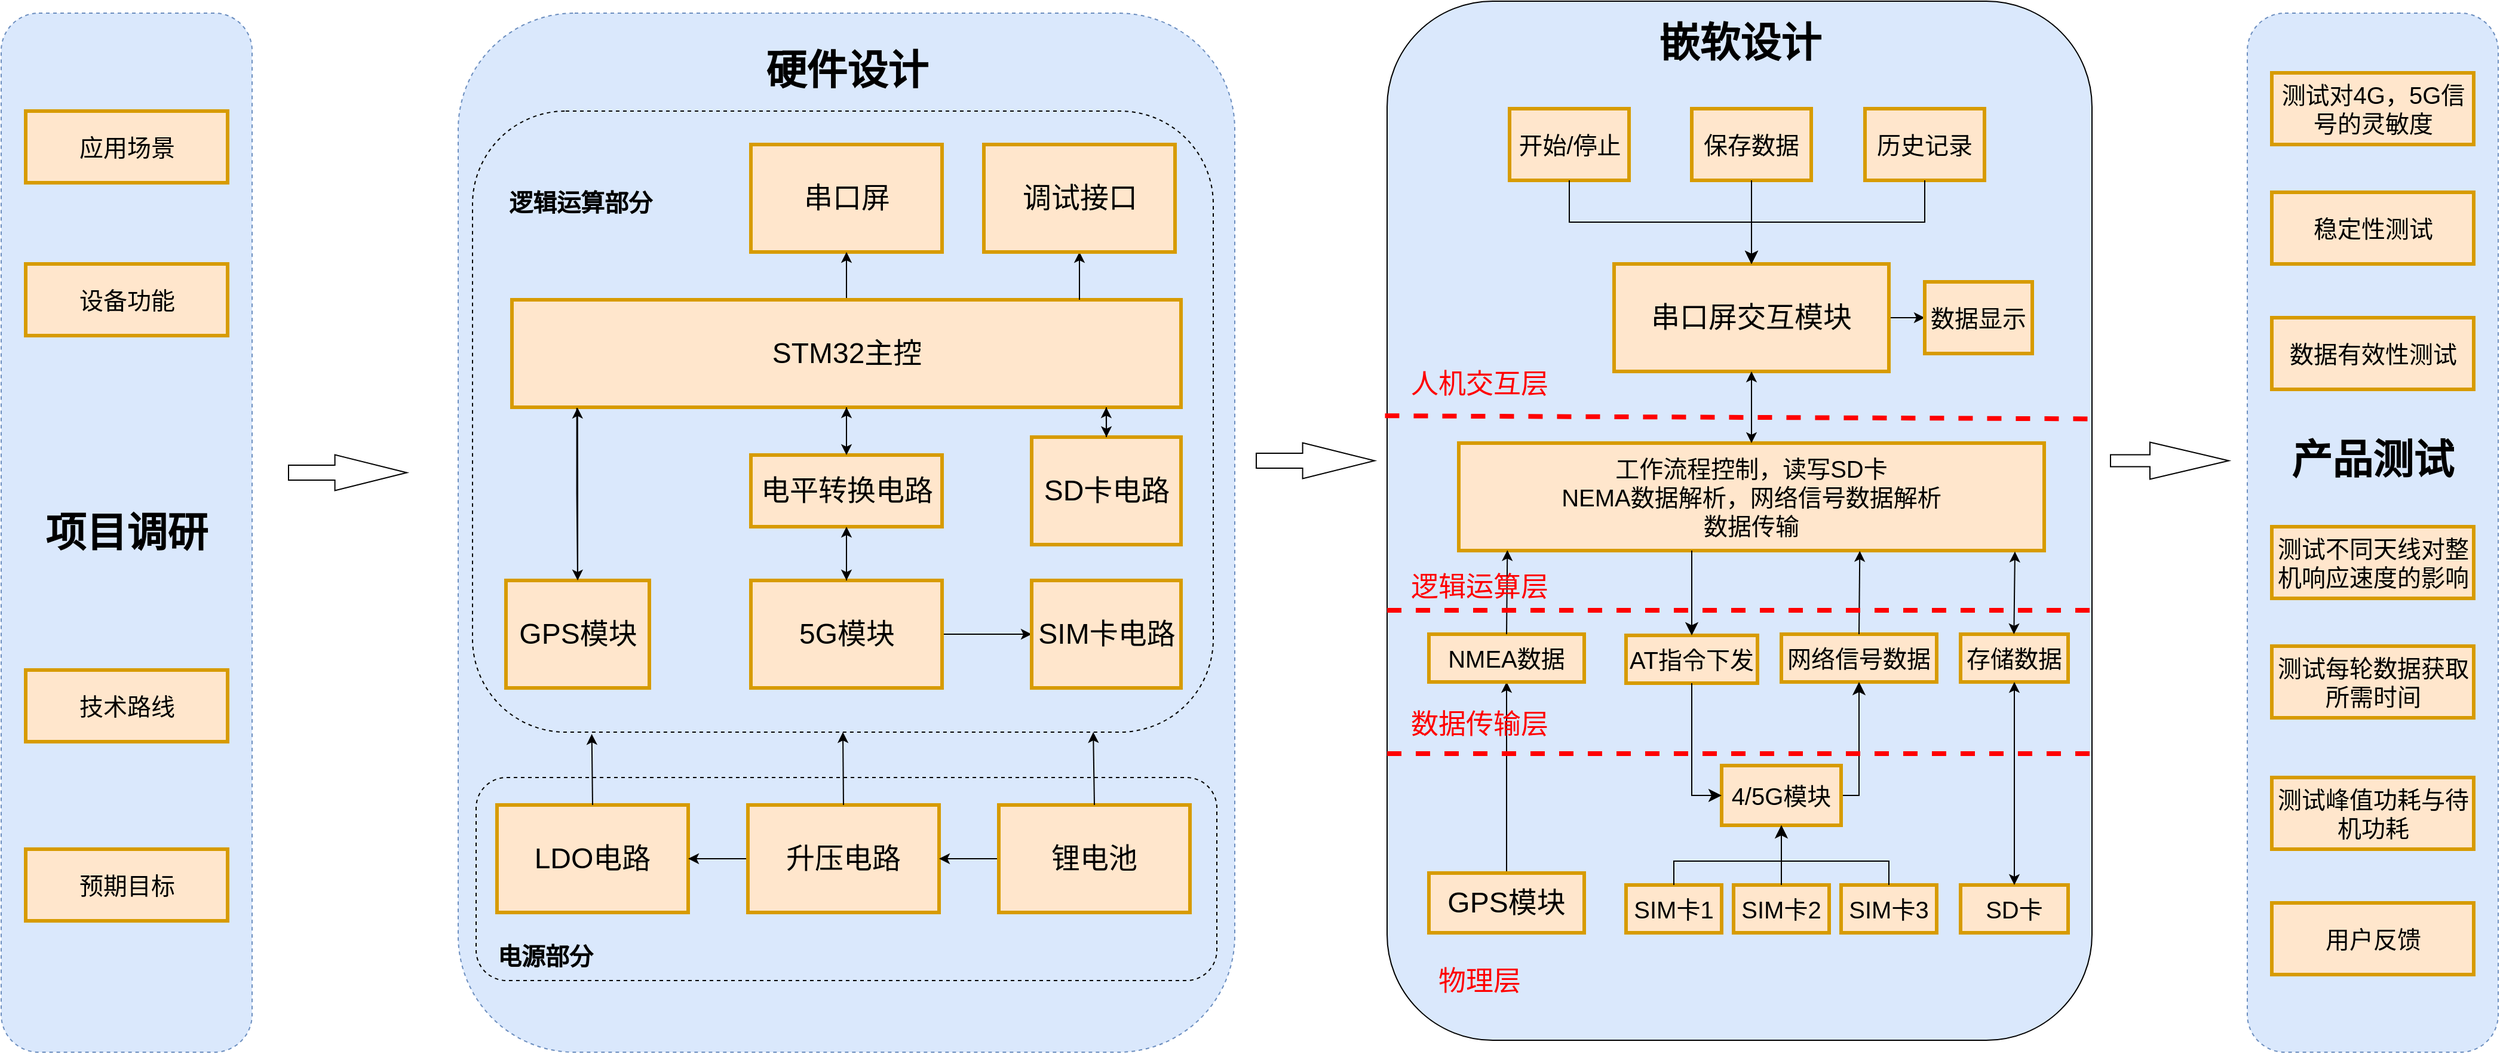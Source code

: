 <mxfile version="26.0.16">
  <diagram name="Page-1" id="vF1e-IQdxl3340B9SgoG">
    <mxGraphModel dx="7165" dy="2853" grid="1" gridSize="10" guides="1" tooltips="1" connect="1" arrows="1" fold="1" page="1" pageScale="1" pageWidth="2000" pageHeight="2000" math="0" shadow="0">
      <root>
        <mxCell id="0" />
        <mxCell id="1" parent="0" />
        <mxCell id="_K_mtuOuOyrIwBD14WvG-58" value="&lt;span style=&quot;font-size: 34px;&quot;&gt;&lt;b&gt;产品测试&lt;/b&gt;&lt;/span&gt;&lt;div&gt;&lt;span style=&quot;font-size: 34px;&quot;&gt;&lt;b&gt;&lt;br&gt;&lt;/b&gt;&lt;/span&gt;&lt;/div&gt;&lt;div&gt;&lt;span style=&quot;font-size: 34px;&quot;&gt;&lt;b&gt;&lt;br&gt;&lt;/b&gt;&lt;/span&gt;&lt;/div&gt;&lt;div&gt;&lt;span style=&quot;font-size: 34px;&quot;&gt;&lt;b&gt;&lt;br&gt;&lt;/b&gt;&lt;/span&gt;&lt;/div&gt;" style="rounded=1;whiteSpace=wrap;html=1;dashed=1;align=center;fillColor=#dae8fc;strokeColor=#6c8ebf;" parent="1" vertex="1">
          <mxGeometry x="1440" y="80" width="210" height="870" as="geometry" />
        </mxCell>
        <mxCell id="_K_mtuOuOyrIwBD14WvG-38" value="" style="rounded=1;whiteSpace=wrap;html=1;align=left;fillColor=#dae8fc;strokeColor=default;perimeterSpacing=0;" parent="1" vertex="1">
          <mxGeometry x="720" y="70" width="590" height="870" as="geometry" />
        </mxCell>
        <mxCell id="_K_mtuOuOyrIwBD14WvG-19" value="&lt;div style=&quot;text-align: center;&quot;&gt;&lt;b style=&quot;background-color: initial; font-size: 34px; vertical-align: super;&quot;&gt;&amp;nbsp; &amp;nbsp; &amp;nbsp; &amp;nbsp; &amp;nbsp; &amp;nbsp; &amp;nbsp; &amp;nbsp; &amp;nbsp; &amp;nbsp; &amp;nbsp; &amp;nbsp; &amp;nbsp; &amp;nbsp;硬件设计&lt;/b&gt;&lt;br&gt;&lt;/div&gt;&lt;div style=&quot;text-align: center;&quot;&gt;&lt;sup style=&quot;&quot;&gt;&lt;font style=&quot;font-size: 34px;&quot;&gt;&lt;b&gt;&lt;br&gt;&lt;/b&gt;&lt;/font&gt;&lt;/sup&gt;&lt;/div&gt;&lt;div style=&quot;text-align: center;&quot;&gt;&lt;sup style=&quot;&quot;&gt;&lt;font style=&quot;font-size: 34px;&quot;&gt;&lt;b&gt;&lt;br&gt;&lt;/b&gt;&lt;/font&gt;&lt;/sup&gt;&lt;/div&gt;&lt;div style=&quot;text-align: center;&quot;&gt;&lt;sup style=&quot;&quot;&gt;&lt;font style=&quot;font-size: 34px;&quot;&gt;&lt;b&gt;&lt;br&gt;&lt;/b&gt;&lt;/font&gt;&lt;/sup&gt;&lt;/div&gt;&lt;div style=&quot;text-align: center;&quot;&gt;&lt;sup style=&quot;&quot;&gt;&lt;font style=&quot;font-size: 34px;&quot;&gt;&lt;b&gt;&lt;br&gt;&lt;/b&gt;&lt;/font&gt;&lt;/sup&gt;&lt;/div&gt;&lt;div style=&quot;text-align: center;&quot;&gt;&lt;sup style=&quot;&quot;&gt;&lt;font style=&quot;font-size: 34px;&quot;&gt;&lt;b&gt;&lt;br&gt;&lt;/b&gt;&lt;/font&gt;&lt;/sup&gt;&lt;/div&gt;&lt;div style=&quot;text-align: center;&quot;&gt;&lt;sup style=&quot;&quot;&gt;&lt;font style=&quot;font-size: 34px;&quot;&gt;&lt;b&gt;&lt;br&gt;&lt;/b&gt;&lt;/font&gt;&lt;/sup&gt;&lt;/div&gt;&lt;div style=&quot;text-align: center;&quot;&gt;&lt;sup style=&quot;&quot;&gt;&lt;font style=&quot;font-size: 34px;&quot;&gt;&lt;b&gt;&lt;br&gt;&lt;/b&gt;&lt;/font&gt;&lt;/sup&gt;&lt;/div&gt;&lt;div style=&quot;text-align: center;&quot;&gt;&lt;sup style=&quot;&quot;&gt;&lt;font style=&quot;font-size: 34px;&quot;&gt;&lt;b&gt;&lt;br&gt;&lt;/b&gt;&lt;/font&gt;&lt;/sup&gt;&lt;/div&gt;&lt;div style=&quot;text-align: center;&quot;&gt;&lt;sup style=&quot;&quot;&gt;&lt;font style=&quot;font-size: 34px;&quot;&gt;&lt;b&gt;&lt;br&gt;&lt;/b&gt;&lt;/font&gt;&lt;/sup&gt;&lt;/div&gt;&lt;div style=&quot;text-align: center;&quot;&gt;&lt;sup style=&quot;&quot;&gt;&lt;font style=&quot;font-size: 34px;&quot;&gt;&lt;b&gt;&lt;br&gt;&lt;/b&gt;&lt;/font&gt;&lt;/sup&gt;&lt;/div&gt;&lt;div style=&quot;text-align: center;&quot;&gt;&lt;sup style=&quot;&quot;&gt;&lt;font style=&quot;font-size: 34px;&quot;&gt;&lt;b&gt;&lt;br&gt;&lt;/b&gt;&lt;/font&gt;&lt;/sup&gt;&lt;/div&gt;&lt;div style=&quot;text-align: center;&quot;&gt;&lt;sup style=&quot;&quot;&gt;&lt;font style=&quot;font-size: 34px;&quot;&gt;&lt;b&gt;&lt;br&gt;&lt;/b&gt;&lt;/font&gt;&lt;/sup&gt;&lt;/div&gt;&lt;div style=&quot;text-align: center;&quot;&gt;&lt;sup style=&quot;&quot;&gt;&lt;font style=&quot;font-size: 34px;&quot;&gt;&lt;b&gt;&lt;br&gt;&lt;/b&gt;&lt;/font&gt;&lt;/sup&gt;&lt;/div&gt;&lt;div style=&quot;text-align: center;&quot;&gt;&lt;sup style=&quot;&quot;&gt;&lt;font style=&quot;font-size: 34px;&quot;&gt;&lt;b&gt;&lt;br&gt;&lt;/b&gt;&lt;/font&gt;&lt;/sup&gt;&lt;/div&gt;&lt;div style=&quot;text-align: center;&quot;&gt;&lt;sup style=&quot;&quot;&gt;&lt;font style=&quot;font-size: 34px;&quot;&gt;&lt;b&gt;&lt;br&gt;&lt;/b&gt;&lt;/font&gt;&lt;/sup&gt;&lt;/div&gt;&lt;div style=&quot;text-align: center;&quot;&gt;&lt;sup style=&quot;&quot;&gt;&lt;font style=&quot;font-size: 34px;&quot;&gt;&lt;b&gt;&lt;br&gt;&lt;/b&gt;&lt;/font&gt;&lt;/sup&gt;&lt;/div&gt;&lt;div style=&quot;text-align: center;&quot;&gt;&lt;sup style=&quot;&quot;&gt;&lt;font style=&quot;font-size: 34px;&quot;&gt;&lt;b&gt;&lt;br&gt;&lt;/b&gt;&lt;/font&gt;&lt;/sup&gt;&lt;/div&gt;&lt;div style=&quot;text-align: center;&quot;&gt;&lt;sup style=&quot;&quot;&gt;&lt;font style=&quot;font-size: 34px;&quot;&gt;&lt;b&gt;&lt;br&gt;&lt;/b&gt;&lt;/font&gt;&lt;/sup&gt;&lt;/div&gt;&lt;div style=&quot;text-align: center;&quot;&gt;&lt;sup style=&quot;&quot;&gt;&lt;font style=&quot;font-size: 34px;&quot;&gt;&lt;b&gt;&lt;br&gt;&lt;/b&gt;&lt;/font&gt;&lt;/sup&gt;&lt;/div&gt;" style="rounded=1;whiteSpace=wrap;html=1;dashed=1;align=left;fillColor=#dae8fc;strokeColor=#6c8ebf;" parent="1" vertex="1">
          <mxGeometry x="-57.5" y="80" width="650" height="870" as="geometry" />
        </mxCell>
        <mxCell id="_K_mtuOuOyrIwBD14WvG-11" value="&lt;font style=&quot;font-size: 24px;&quot;&gt;串口屏&lt;/font&gt;" style="rounded=0;whiteSpace=wrap;html=1;strokeWidth=3;fillColor=#ffe6cc;strokeColor=#d79b00;" parent="1" vertex="1">
          <mxGeometry x="187.5" y="190" width="160" height="90" as="geometry" />
        </mxCell>
        <mxCell id="_K_mtuOuOyrIwBD14WvG-20" style="edgeStyle=orthogonalEdgeStyle;rounded=0;orthogonalLoop=1;jettySize=auto;html=1;exitX=0.5;exitY=0;exitDx=0;exitDy=0;entryX=0.5;entryY=1;entryDx=0;entryDy=0;" parent="1" source="_K_mtuOuOyrIwBD14WvG-13" target="_K_mtuOuOyrIwBD14WvG-11" edge="1">
          <mxGeometry relative="1" as="geometry" />
        </mxCell>
        <mxCell id="_K_mtuOuOyrIwBD14WvG-13" value="&lt;font style=&quot;font-size: 24px;&quot;&gt;STM32主控&lt;/font&gt;" style="rounded=0;whiteSpace=wrap;html=1;strokeWidth=3;fillColor=#ffe6cc;strokeColor=#d79b00;" parent="1" vertex="1">
          <mxGeometry x="-12.5" y="320" width="560" height="90" as="geometry" />
        </mxCell>
        <mxCell id="_K_mtuOuOyrIwBD14WvG-14" value="&lt;font style=&quot;font-size: 24px;&quot;&gt;LDO电路&lt;/font&gt;" style="rounded=0;whiteSpace=wrap;html=1;strokeWidth=3;fillColor=#ffe6cc;strokeColor=#d79b00;" parent="1" vertex="1">
          <mxGeometry x="-25" y="743" width="160" height="90" as="geometry" />
        </mxCell>
        <mxCell id="xidCNIfHgxsF85yEqV1Z-19" value="" style="edgeStyle=orthogonalEdgeStyle;rounded=0;orthogonalLoop=1;jettySize=auto;html=1;" parent="1" source="_K_mtuOuOyrIwBD14WvG-15" target="xidCNIfHgxsF85yEqV1Z-18" edge="1">
          <mxGeometry relative="1" as="geometry" />
        </mxCell>
        <mxCell id="xidCNIfHgxsF85yEqV1Z-29" value="" style="edgeStyle=orthogonalEdgeStyle;rounded=0;orthogonalLoop=1;jettySize=auto;html=1;" parent="1" source="_K_mtuOuOyrIwBD14WvG-15" target="_K_mtuOuOyrIwBD14WvG-13" edge="1">
          <mxGeometry relative="1" as="geometry" />
        </mxCell>
        <mxCell id="_K_mtuOuOyrIwBD14WvG-15" value="&lt;font style=&quot;font-size: 24px;&quot;&gt;电平转换电路&lt;/font&gt;" style="rounded=0;whiteSpace=wrap;html=1;strokeWidth=3;fillColor=#ffe6cc;strokeColor=#d79b00;" parent="1" vertex="1">
          <mxGeometry x="187.5" y="450" width="160" height="60" as="geometry" />
        </mxCell>
        <mxCell id="xidCNIfHgxsF85yEqV1Z-27" value="" style="edgeStyle=orthogonalEdgeStyle;rounded=0;orthogonalLoop=1;jettySize=auto;html=1;entryX=0.098;entryY=1.004;entryDx=0;entryDy=0;entryPerimeter=0;" parent="1" source="_K_mtuOuOyrIwBD14WvG-16" target="_K_mtuOuOyrIwBD14WvG-13" edge="1">
          <mxGeometry relative="1" as="geometry">
            <mxPoint x="42.5" y="500" as="targetPoint" />
          </mxGeometry>
        </mxCell>
        <mxCell id="_K_mtuOuOyrIwBD14WvG-16" value="&lt;font style=&quot;font-size: 24px;&quot;&gt;GPS模块&lt;/font&gt;" style="rounded=0;whiteSpace=wrap;html=1;strokeWidth=3;fillColor=#ffe6cc;strokeColor=#d79b00;" parent="1" vertex="1">
          <mxGeometry x="-17.5" y="555" width="120" height="90" as="geometry" />
        </mxCell>
        <mxCell id="kIPOF7yBYx_aCScnVeWq-38" value="" style="edgeStyle=orthogonalEdgeStyle;rounded=0;orthogonalLoop=1;jettySize=auto;html=1;" parent="1" source="_K_mtuOuOyrIwBD14WvG-29" target="kIPOF7yBYx_aCScnVeWq-37" edge="1">
          <mxGeometry relative="1" as="geometry" />
        </mxCell>
        <mxCell id="_K_mtuOuOyrIwBD14WvG-29" value="&lt;font style=&quot;font-size: 24px;&quot;&gt;串口屏交互模块&lt;/font&gt;" style="rounded=0;whiteSpace=wrap;html=1;strokeWidth=3;fillColor=#ffe6cc;strokeColor=#d79b00;" parent="1" vertex="1">
          <mxGeometry x="910" y="290" width="230" height="90" as="geometry" />
        </mxCell>
        <mxCell id="_K_mtuOuOyrIwBD14WvG-30" value="&lt;font style=&quot;font-size: 20px;&quot;&gt;AT指令下发&lt;/font&gt;" style="rounded=0;whiteSpace=wrap;html=1;strokeWidth=3;fillColor=#ffe6cc;strokeColor=#d79b00;" parent="1" vertex="1">
          <mxGeometry x="920" y="601" width="110" height="40" as="geometry" />
        </mxCell>
        <mxCell id="_K_mtuOuOyrIwBD14WvG-31" value="&lt;font style=&quot;font-size: 20px;&quot;&gt;工作流程控制，读写SD卡&lt;/font&gt;&lt;div&gt;&lt;span style=&quot;font-size: 20px;&quot;&gt;NEMA数据解析，&lt;/span&gt;&lt;span style=&quot;font-size: 20px; background-color: initial;&quot;&gt;网络信号数据解析&lt;/span&gt;&lt;/div&gt;&lt;div&gt;&lt;span style=&quot;font-size: 20px; background-color: initial;&quot;&gt;数据传输&lt;/span&gt;&lt;/div&gt;" style="rounded=0;whiteSpace=wrap;html=1;strokeWidth=3;fillColor=#ffe6cc;strokeColor=#d79b00;" parent="1" vertex="1">
          <mxGeometry x="780" y="440" width="490" height="90" as="geometry" />
        </mxCell>
        <mxCell id="kIPOF7yBYx_aCScnVeWq-24" value="" style="edgeStyle=orthogonalEdgeStyle;rounded=0;orthogonalLoop=1;jettySize=auto;html=1;" parent="1" source="_K_mtuOuOyrIwBD14WvG-32" target="kIPOF7yBYx_aCScnVeWq-21" edge="1">
          <mxGeometry relative="1" as="geometry" />
        </mxCell>
        <mxCell id="_K_mtuOuOyrIwBD14WvG-32" value="&lt;font style=&quot;font-size: 24px;&quot;&gt;GPS模块&lt;/font&gt;" style="rounded=0;whiteSpace=wrap;html=1;strokeWidth=3;fillColor=#ffe6cc;strokeColor=#d79b00;" parent="1" vertex="1">
          <mxGeometry x="755" y="800" width="130" height="50" as="geometry" />
        </mxCell>
        <mxCell id="_K_mtuOuOyrIwBD14WvG-52" value="" style="shape=flexArrow;endArrow=classic;html=1;rounded=0;width=12.4;endSize=19.732;endWidth=16.471;" parent="1" edge="1">
          <mxGeometry width="50" height="50" relative="1" as="geometry">
            <mxPoint x="610" y="454.76" as="sourcePoint" />
            <mxPoint x="710" y="454.76" as="targetPoint" />
          </mxGeometry>
        </mxCell>
        <mxCell id="_K_mtuOuOyrIwBD14WvG-54" value="&lt;font style=&quot;font-size: 20px;&quot;&gt;测试对4G，5G信号的灵敏度&lt;/font&gt;" style="rounded=0;whiteSpace=wrap;html=1;strokeWidth=3;fillColor=#ffe6cc;strokeColor=#d79b00;" parent="1" vertex="1">
          <mxGeometry x="1460.5" y="130" width="169" height="60" as="geometry" />
        </mxCell>
        <mxCell id="_K_mtuOuOyrIwBD14WvG-55" value="&lt;font style=&quot;font-size: 20px;&quot;&gt;稳定性测试&lt;/font&gt;" style="rounded=0;whiteSpace=wrap;html=1;strokeWidth=3;fillColor=#ffe6cc;strokeColor=#d79b00;" parent="1" vertex="1">
          <mxGeometry x="1460.5" y="230" width="169" height="60" as="geometry" />
        </mxCell>
        <mxCell id="_K_mtuOuOyrIwBD14WvG-56" value="&lt;font style=&quot;font-size: 20px;&quot;&gt;测试每轮数据获取所需时间&lt;/font&gt;" style="rounded=0;whiteSpace=wrap;html=1;strokeWidth=3;fillColor=#ffe6cc;strokeColor=#d79b00;" parent="1" vertex="1">
          <mxGeometry x="1460.5" y="610" width="169" height="60" as="geometry" />
        </mxCell>
        <mxCell id="_K_mtuOuOyrIwBD14WvG-57" value="&lt;font style=&quot;font-size: 20px;&quot;&gt;测试峰值功耗与待机功耗&lt;/font&gt;" style="rounded=0;whiteSpace=wrap;html=1;strokeWidth=3;fillColor=#ffe6cc;strokeColor=#d79b00;" parent="1" vertex="1">
          <mxGeometry x="1460.5" y="720" width="169" height="60" as="geometry" />
        </mxCell>
        <mxCell id="_K_mtuOuOyrIwBD14WvG-59" value="" style="shape=flexArrow;endArrow=classic;html=1;rounded=0;width=10;endSize=21.67;" parent="1" edge="1">
          <mxGeometry width="50" height="50" relative="1" as="geometry">
            <mxPoint x="1325" y="454.71" as="sourcePoint" />
            <mxPoint x="1425" y="454.71" as="targetPoint" />
          </mxGeometry>
        </mxCell>
        <mxCell id="kIPOF7yBYx_aCScnVeWq-6" value="&lt;font style=&quot;font-size: 20px;&quot;&gt;SIM卡1&lt;/font&gt;" style="rounded=0;whiteSpace=wrap;html=1;strokeWidth=3;fillColor=#ffe6cc;strokeColor=#d79b00;" parent="1" vertex="1">
          <mxGeometry x="920" y="810" width="80" height="40" as="geometry" />
        </mxCell>
        <mxCell id="kIPOF7yBYx_aCScnVeWq-9" value="&lt;font style=&quot;font-size: 20px;&quot;&gt;SIM卡2&lt;/font&gt;" style="rounded=0;whiteSpace=wrap;html=1;strokeWidth=3;fillColor=#ffe6cc;strokeColor=#d79b00;" parent="1" vertex="1">
          <mxGeometry x="1010" y="810" width="80" height="40" as="geometry" />
        </mxCell>
        <mxCell id="kIPOF7yBYx_aCScnVeWq-10" value="&lt;font style=&quot;font-size: 20px;&quot;&gt;SIM卡3&lt;/font&gt;" style="rounded=0;whiteSpace=wrap;html=1;strokeWidth=3;fillColor=#ffe6cc;strokeColor=#d79b00;" parent="1" vertex="1">
          <mxGeometry x="1100" y="810" width="80" height="40" as="geometry" />
        </mxCell>
        <mxCell id="kIPOF7yBYx_aCScnVeWq-13" value="" style="edgeStyle=elbowEdgeStyle;elbow=vertical;endArrow=classic;html=1;curved=0;rounded=0;endSize=8;startSize=8;exitX=0.5;exitY=0;exitDx=0;exitDy=0;entryX=0.5;entryY=1;entryDx=0;entryDy=0;" parent="1" source="kIPOF7yBYx_aCScnVeWq-10" edge="1">
          <mxGeometry width="50" height="50" relative="1" as="geometry">
            <mxPoint x="1140" y="785" as="sourcePoint" />
            <mxPoint x="1050" y="715" as="targetPoint" />
            <Array as="points">
              <mxPoint x="1100" y="790" />
              <mxPoint x="1070" y="765" />
              <mxPoint x="1090" y="775" />
              <mxPoint x="1100" y="805" />
            </Array>
          </mxGeometry>
        </mxCell>
        <mxCell id="kIPOF7yBYx_aCScnVeWq-17" value="&lt;span style=&quot;font-size: 20px;&quot;&gt;网络信号数据&lt;/span&gt;" style="rounded=0;whiteSpace=wrap;html=1;strokeWidth=3;fillColor=#ffe6cc;strokeColor=#d79b00;" parent="1" vertex="1">
          <mxGeometry x="1050" y="600" width="130" height="40" as="geometry" />
        </mxCell>
        <mxCell id="kIPOF7yBYx_aCScnVeWq-18" value="" style="edgeStyle=segmentEdgeStyle;endArrow=classic;html=1;curved=0;rounded=0;endSize=8;startSize=8;entryX=0.5;entryY=1;entryDx=0;entryDy=0;exitX=1;exitY=0.5;exitDx=0;exitDy=0;" parent="1" source="_K_mtuOuOyrIwBD14WvG-27" target="kIPOF7yBYx_aCScnVeWq-17" edge="1">
          <mxGeometry width="50" height="50" relative="1" as="geometry">
            <mxPoint x="1030" y="670" as="sourcePoint" />
            <mxPoint x="1080" y="620" as="targetPoint" />
          </mxGeometry>
        </mxCell>
        <mxCell id="kIPOF7yBYx_aCScnVeWq-19" value="" style="edgeStyle=segmentEdgeStyle;endArrow=classic;html=1;curved=0;rounded=0;endSize=8;startSize=8;" parent="1" target="_K_mtuOuOyrIwBD14WvG-30" edge="1">
          <mxGeometry width="50" height="50" relative="1" as="geometry">
            <mxPoint x="975" y="530" as="sourcePoint" />
            <mxPoint x="1120" y="540" as="targetPoint" />
          </mxGeometry>
        </mxCell>
        <mxCell id="kIPOF7yBYx_aCScnVeWq-21" value="&lt;span style=&quot;font-size: 20px;&quot;&gt;NMEA数据&lt;/span&gt;" style="rounded=0;whiteSpace=wrap;html=1;strokeWidth=3;fillColor=#ffe6cc;strokeColor=#d79b00;glass=0;" parent="1" vertex="1">
          <mxGeometry x="755" y="600" width="130" height="40" as="geometry" />
        </mxCell>
        <mxCell id="kIPOF7yBYx_aCScnVeWq-27" value="&lt;font style=&quot;font-size: 34px;&quot;&gt;&lt;b&gt;嵌软设计&lt;/b&gt;&lt;/font&gt;" style="text;html=1;align=center;verticalAlign=middle;whiteSpace=wrap;rounded=0;" parent="1" vertex="1">
          <mxGeometry x="922.5" y="90" width="185" height="30" as="geometry" />
        </mxCell>
        <mxCell id="kIPOF7yBYx_aCScnVeWq-29" value="" style="endArrow=classic;startArrow=classic;html=1;rounded=0;exitX=0.5;exitY=0;exitDx=0;exitDy=0;entryX=0.5;entryY=1;entryDx=0;entryDy=0;" parent="1" source="_K_mtuOuOyrIwBD14WvG-31" target="_K_mtuOuOyrIwBD14WvG-29" edge="1">
          <mxGeometry width="50" height="50" relative="1" as="geometry">
            <mxPoint x="810" y="420" as="sourcePoint" />
            <mxPoint x="860" y="370" as="targetPoint" />
          </mxGeometry>
        </mxCell>
        <mxCell id="kIPOF7yBYx_aCScnVeWq-30" value="&lt;font style=&quot;font-size: 20px;&quot;&gt;开始/停止&lt;/font&gt;" style="rounded=0;whiteSpace=wrap;html=1;strokeWidth=3;fillColor=#ffe6cc;strokeColor=#d79b00;" parent="1" vertex="1">
          <mxGeometry x="822.5" y="160" width="100" height="60" as="geometry" />
        </mxCell>
        <mxCell id="kIPOF7yBYx_aCScnVeWq-31" value="&lt;font style=&quot;font-size: 20px;&quot;&gt;保存数据&lt;/font&gt;" style="rounded=0;whiteSpace=wrap;html=1;strokeWidth=3;fillColor=#ffe6cc;strokeColor=#d79b00;" parent="1" vertex="1">
          <mxGeometry x="975" y="160" width="100" height="60" as="geometry" />
        </mxCell>
        <mxCell id="kIPOF7yBYx_aCScnVeWq-32" value="&lt;font style=&quot;font-size: 20px;&quot;&gt;历史记录&lt;/font&gt;" style="rounded=0;whiteSpace=wrap;html=1;strokeWidth=3;fillColor=#ffe6cc;strokeColor=#d79b00;" parent="1" vertex="1">
          <mxGeometry x="1120" y="160" width="100" height="60" as="geometry" />
        </mxCell>
        <mxCell id="kIPOF7yBYx_aCScnVeWq-33" value="" style="edgeStyle=elbowEdgeStyle;elbow=vertical;endArrow=classic;html=1;curved=0;rounded=0;endSize=8;startSize=8;exitX=0.5;exitY=1;exitDx=0;exitDy=0;entryX=0.5;entryY=0;entryDx=0;entryDy=0;" parent="1" source="kIPOF7yBYx_aCScnVeWq-30" target="_K_mtuOuOyrIwBD14WvG-29" edge="1">
          <mxGeometry width="50" height="50" relative="1" as="geometry">
            <mxPoint x="830" y="360" as="sourcePoint" />
            <mxPoint x="880" y="310" as="targetPoint" />
          </mxGeometry>
        </mxCell>
        <mxCell id="kIPOF7yBYx_aCScnVeWq-35" value="" style="edgeStyle=elbowEdgeStyle;elbow=vertical;endArrow=classic;html=1;curved=0;rounded=0;endSize=8;startSize=8;entryX=0.5;entryY=0;entryDx=0;entryDy=0;exitX=0.5;exitY=1;exitDx=0;exitDy=0;" parent="1" source="kIPOF7yBYx_aCScnVeWq-32" target="_K_mtuOuOyrIwBD14WvG-29" edge="1">
          <mxGeometry width="50" height="50" relative="1" as="geometry">
            <mxPoint x="1000" y="270" as="sourcePoint" />
            <mxPoint x="1050" y="220" as="targetPoint" />
          </mxGeometry>
        </mxCell>
        <mxCell id="kIPOF7yBYx_aCScnVeWq-36" value="" style="endArrow=classic;html=1;rounded=0;entryX=0.5;entryY=0;entryDx=0;entryDy=0;exitX=0.5;exitY=1;exitDx=0;exitDy=0;" parent="1" source="kIPOF7yBYx_aCScnVeWq-31" target="_K_mtuOuOyrIwBD14WvG-29" edge="1">
          <mxGeometry width="50" height="50" relative="1" as="geometry">
            <mxPoint x="950" y="320" as="sourcePoint" />
            <mxPoint x="1000" y="270" as="targetPoint" />
          </mxGeometry>
        </mxCell>
        <mxCell id="kIPOF7yBYx_aCScnVeWq-37" value="&lt;font size=&quot;1&quot;&gt;&lt;span style=&quot;font-size: 20px;&quot;&gt;数据显示&lt;/span&gt;&lt;/font&gt;" style="whiteSpace=wrap;html=1;fillColor=#ffe6cc;strokeColor=#d79b00;rounded=0;strokeWidth=3;" parent="1" vertex="1">
          <mxGeometry x="1170" y="305" width="90" height="60" as="geometry" />
        </mxCell>
        <mxCell id="kIPOF7yBYx_aCScnVeWq-39" value="&lt;font style=&quot;font-size: 20px;&quot;&gt;数据有效性测试&lt;/font&gt;" style="rounded=0;whiteSpace=wrap;html=1;strokeWidth=3;fillColor=#ffe6cc;strokeColor=#d79b00;" parent="1" vertex="1">
          <mxGeometry x="1460.5" y="335" width="169" height="60" as="geometry" />
        </mxCell>
        <mxCell id="kIPOF7yBYx_aCScnVeWq-40" value="&lt;font style=&quot;font-size: 20px;&quot;&gt;用户反馈&lt;/font&gt;" style="rounded=0;whiteSpace=wrap;html=1;strokeWidth=3;fillColor=#ffe6cc;strokeColor=#d79b00;" parent="1" vertex="1">
          <mxGeometry x="1460.5" y="825" width="169" height="60" as="geometry" />
        </mxCell>
        <mxCell id="xidCNIfHgxsF85yEqV1Z-7" value="" style="edgeStyle=orthogonalEdgeStyle;rounded=0;orthogonalLoop=1;jettySize=auto;html=1;" parent="1" source="xidCNIfHgxsF85yEqV1Z-3" target="_K_mtuOuOyrIwBD14WvG-14" edge="1">
          <mxGeometry relative="1" as="geometry" />
        </mxCell>
        <mxCell id="xidCNIfHgxsF85yEqV1Z-3" value="&lt;span style=&quot;font-size: 24px;&quot;&gt;升压电路&lt;/span&gt;" style="rounded=0;whiteSpace=wrap;html=1;strokeWidth=3;fillColor=#ffe6cc;strokeColor=#d79b00;" parent="1" vertex="1">
          <mxGeometry x="185" y="743" width="160" height="90" as="geometry" />
        </mxCell>
        <mxCell id="xidCNIfHgxsF85yEqV1Z-6" value="" style="edgeStyle=orthogonalEdgeStyle;rounded=0;orthogonalLoop=1;jettySize=auto;html=1;" parent="1" source="xidCNIfHgxsF85yEqV1Z-4" target="xidCNIfHgxsF85yEqV1Z-3" edge="1">
          <mxGeometry relative="1" as="geometry" />
        </mxCell>
        <mxCell id="xidCNIfHgxsF85yEqV1Z-4" value="&lt;font style=&quot;font-size: 24px;&quot;&gt;锂电池&lt;/font&gt;" style="rounded=0;whiteSpace=wrap;html=1;strokeWidth=3;fillColor=#ffe6cc;strokeColor=#d79b00;" parent="1" vertex="1">
          <mxGeometry x="395" y="743" width="160" height="90" as="geometry" />
        </mxCell>
        <mxCell id="xidCNIfHgxsF85yEqV1Z-8" value="&lt;div&gt;&lt;b&gt;&lt;font style=&quot;font-size: 18px;&quot;&gt;&lt;br&gt;&lt;/font&gt;&lt;/b&gt;&lt;/div&gt;&lt;b&gt;&lt;font style=&quot;&quot;&gt;&lt;div style=&quot;font-size: 18px;&quot;&gt;&lt;b&gt;&lt;font style=&quot;font-size: 18px;&quot;&gt;&lt;br&gt;&lt;/font&gt;&lt;/b&gt;&lt;/div&gt;&lt;div style=&quot;font-size: 18px;&quot;&gt;&lt;b&gt;&lt;font style=&quot;font-size: 18px;&quot;&gt;&lt;br&gt;&lt;/font&gt;&lt;/b&gt;&lt;/div&gt;&lt;div style=&quot;font-size: 18px;&quot;&gt;&lt;b&gt;&lt;font style=&quot;font-size: 18px;&quot;&gt;&lt;br&gt;&lt;/font&gt;&lt;/b&gt;&lt;/div&gt;&lt;div style=&quot;font-size: 18px;&quot;&gt;&lt;b&gt;&lt;font style=&quot;font-size: 18px;&quot;&gt;&lt;br&gt;&lt;/font&gt;&lt;/b&gt;&lt;/div&gt;&lt;div style=&quot;font-size: 18px;&quot;&gt;&lt;b&gt;&lt;font style=&quot;font-size: 18px;&quot;&gt;&lt;br&gt;&lt;/font&gt;&lt;/b&gt;&lt;/div&gt;&lt;font style=&quot;font-size: 20px;&quot;&gt;电源部分&lt;/font&gt;&lt;/font&gt;&lt;font style=&quot;font-size: 18px;&quot;&gt;&amp;nbsp; &amp;nbsp; &amp;nbsp; &amp;nbsp; &amp;nbsp; &amp;nbsp; &amp;nbsp; &amp;nbsp; &amp;nbsp; &amp;nbsp; &amp;nbsp; &amp;nbsp; &amp;nbsp; &amp;nbsp; &amp;nbsp; &amp;nbsp; &amp;nbsp; &amp;nbsp; &amp;nbsp; &amp;nbsp; &amp;nbsp; &amp;nbsp; &amp;nbsp; &amp;nbsp; &amp;nbsp; &amp;nbsp; &amp;nbsp; &amp;nbsp; &amp;nbsp; &amp;nbsp; &amp;nbsp; &amp;nbsp; &amp;nbsp; &amp;nbsp; &amp;nbsp; &amp;nbsp; &amp;nbsp; &amp;nbsp; &amp;nbsp; &amp;nbsp; &amp;nbsp; &amp;nbsp; &amp;nbsp; &amp;nbsp; &amp;nbsp; &amp;nbsp; &amp;nbsp; &amp;nbsp; &amp;nbsp; &amp;nbsp; &amp;nbsp;&lt;/font&gt;&lt;/b&gt;" style="rounded=1;whiteSpace=wrap;html=1;fillColor=none;dashed=1;" parent="1" vertex="1">
          <mxGeometry x="-42.5" y="720" width="620" height="170" as="geometry" />
        </mxCell>
        <mxCell id="xidCNIfHgxsF85yEqV1Z-23" value="" style="edgeStyle=orthogonalEdgeStyle;rounded=0;orthogonalLoop=1;jettySize=auto;html=1;" parent="1" source="xidCNIfHgxsF85yEqV1Z-18" target="xidCNIfHgxsF85yEqV1Z-22" edge="1">
          <mxGeometry relative="1" as="geometry" />
        </mxCell>
        <mxCell id="xidCNIfHgxsF85yEqV1Z-18" value="&lt;font style=&quot;font-size: 24px;&quot;&gt;5G模块&lt;/font&gt;" style="rounded=0;whiteSpace=wrap;html=1;strokeWidth=3;fillColor=#ffe6cc;strokeColor=#d79b00;" parent="1" vertex="1">
          <mxGeometry x="187.5" y="555" width="160" height="90" as="geometry" />
        </mxCell>
        <mxCell id="xidCNIfHgxsF85yEqV1Z-20" value="" style="edgeStyle=orthogonalEdgeStyle;rounded=0;orthogonalLoop=1;jettySize=auto;html=1;exitX=0.5;exitY=0;exitDx=0;exitDy=0;entryX=0.5;entryY=1;entryDx=0;entryDy=0;" parent="1" source="xidCNIfHgxsF85yEqV1Z-18" target="_K_mtuOuOyrIwBD14WvG-15" edge="1">
          <mxGeometry relative="1" as="geometry">
            <mxPoint x="317.5" y="550" as="sourcePoint" />
            <mxPoint x="317.5" y="580" as="targetPoint" />
          </mxGeometry>
        </mxCell>
        <mxCell id="xidCNIfHgxsF85yEqV1Z-22" value="&lt;font style=&quot;font-size: 24px;&quot;&gt;SIM卡电路&lt;/font&gt;" style="rounded=0;whiteSpace=wrap;html=1;strokeWidth=3;fillColor=#ffe6cc;strokeColor=#d79b00;" parent="1" vertex="1">
          <mxGeometry x="422.5" y="555" width="125" height="90" as="geometry" />
        </mxCell>
        <mxCell id="xidCNIfHgxsF85yEqV1Z-28" value="" style="edgeStyle=orthogonalEdgeStyle;rounded=0;orthogonalLoop=1;jettySize=auto;html=1;entryX=0.5;entryY=0;entryDx=0;entryDy=0;exitX=0.097;exitY=1.007;exitDx=0;exitDy=0;exitPerimeter=0;" parent="1" source="_K_mtuOuOyrIwBD14WvG-13" target="_K_mtuOuOyrIwBD14WvG-16" edge="1">
          <mxGeometry relative="1" as="geometry">
            <mxPoint x="52.5" y="565" as="sourcePoint" />
            <mxPoint x="52.5" y="420" as="targetPoint" />
          </mxGeometry>
        </mxCell>
        <mxCell id="xidCNIfHgxsF85yEqV1Z-30" value="" style="edgeStyle=orthogonalEdgeStyle;rounded=0;orthogonalLoop=1;jettySize=auto;html=1;entryX=0.5;entryY=0;entryDx=0;entryDy=0;exitX=0.5;exitY=1;exitDx=0;exitDy=0;" parent="1" source="_K_mtuOuOyrIwBD14WvG-13" target="_K_mtuOuOyrIwBD14WvG-15" edge="1">
          <mxGeometry relative="1" as="geometry">
            <mxPoint x="277.5" y="475" as="sourcePoint" />
            <mxPoint x="277.5" y="420" as="targetPoint" />
          </mxGeometry>
        </mxCell>
        <mxCell id="xidCNIfHgxsF85yEqV1Z-32" value="" style="edgeStyle=orthogonalEdgeStyle;rounded=0;orthogonalLoop=1;jettySize=auto;html=1;entryX=0.5;entryY=1;entryDx=0;entryDy=0;" parent="1" target="xidCNIfHgxsF85yEqV1Z-31" edge="1">
          <mxGeometry relative="1" as="geometry">
            <mxPoint x="462.5" y="320" as="sourcePoint" />
            <Array as="points">
              <mxPoint x="462.5" y="310" />
              <mxPoint x="462.5" y="310" />
            </Array>
          </mxGeometry>
        </mxCell>
        <mxCell id="xidCNIfHgxsF85yEqV1Z-31" value="&lt;font style=&quot;font-size: 24px;&quot;&gt;调试接口&lt;/font&gt;" style="rounded=0;whiteSpace=wrap;html=1;strokeWidth=3;fillColor=#ffe6cc;strokeColor=#d79b00;" parent="1" vertex="1">
          <mxGeometry x="382.5" y="190" width="160" height="90" as="geometry" />
        </mxCell>
        <mxCell id="xidCNIfHgxsF85yEqV1Z-36" value="&lt;div&gt;&lt;b style=&quot;background-color: initial;&quot;&gt;&lt;font style=&quot;font-size: 18px;&quot;&gt;&amp;nbsp; &amp;nbsp; &amp;nbsp;&lt;/font&gt;&lt;font style=&quot;font-size: 20px;&quot;&gt;逻辑运算部分&lt;/font&gt;&lt;font style=&quot;font-size: 18px;&quot;&gt;&amp;nbsp; &amp;nbsp; &amp;nbsp; &amp;nbsp; &amp;nbsp; &amp;nbsp; &amp;nbsp; &amp;nbsp; &amp;nbsp; &amp;nbsp; &amp;nbsp; &amp;nbsp; &amp;nbsp; &amp;nbsp; &amp;nbsp; &amp;nbsp; &amp;nbsp; &amp;nbsp; &amp;nbsp; &amp;nbsp; &amp;nbsp; &amp;nbsp; &amp;nbsp; &amp;nbsp; &amp;nbsp; &amp;nbsp; &amp;nbsp; &amp;nbsp; &amp;nbsp; &amp;nbsp; &amp;nbsp; &amp;nbsp; &amp;nbsp; &amp;nbsp; &amp;nbsp; &amp;nbsp; &amp;nbsp; &amp;nbsp; &amp;nbsp; &amp;nbsp; &amp;nbsp; &amp;nbsp; &amp;nbsp; &amp;nbsp; &amp;nbsp; &amp;nbsp; &amp;nbsp; &amp;nbsp; &amp;nbsp; &amp;nbsp; &amp;nbsp;&lt;/font&gt;&lt;/b&gt;&lt;/div&gt;&lt;div&gt;&lt;b style=&quot;background-color: initial;&quot;&gt;&lt;font style=&quot;font-size: 18px;&quot;&gt;&lt;br&gt;&lt;/font&gt;&lt;/b&gt;&lt;/div&gt;&lt;div&gt;&lt;b style=&quot;background-color: initial;&quot;&gt;&lt;font style=&quot;font-size: 18px;&quot;&gt;&lt;br&gt;&lt;/font&gt;&lt;/b&gt;&lt;/div&gt;&lt;div&gt;&lt;b style=&quot;background-color: initial;&quot;&gt;&lt;font style=&quot;font-size: 18px;&quot;&gt;&lt;br&gt;&lt;/font&gt;&lt;/b&gt;&lt;/div&gt;&lt;div&gt;&lt;b style=&quot;background-color: initial;&quot;&gt;&lt;font style=&quot;font-size: 18px;&quot;&gt;&lt;br&gt;&lt;/font&gt;&lt;/b&gt;&lt;/div&gt;&lt;div&gt;&lt;b style=&quot;background-color: initial;&quot;&gt;&lt;font style=&quot;font-size: 18px;&quot;&gt;&lt;br&gt;&lt;/font&gt;&lt;/b&gt;&lt;/div&gt;&lt;div&gt;&lt;b style=&quot;background-color: initial;&quot;&gt;&lt;font style=&quot;font-size: 18px;&quot;&gt;&lt;br&gt;&lt;/font&gt;&lt;/b&gt;&lt;/div&gt;&lt;div&gt;&lt;b style=&quot;background-color: initial;&quot;&gt;&lt;font style=&quot;font-size: 18px;&quot;&gt;&lt;br&gt;&lt;/font&gt;&lt;/b&gt;&lt;/div&gt;&lt;div&gt;&lt;b style=&quot;background-color: initial;&quot;&gt;&lt;font style=&quot;font-size: 18px;&quot;&gt;&lt;br&gt;&lt;/font&gt;&lt;/b&gt;&lt;/div&gt;&lt;div&gt;&lt;b style=&quot;background-color: initial;&quot;&gt;&lt;font style=&quot;font-size: 18px;&quot;&gt;&lt;br&gt;&lt;/font&gt;&lt;/b&gt;&lt;/div&gt;&lt;div&gt;&lt;b style=&quot;background-color: initial;&quot;&gt;&lt;font style=&quot;font-size: 18px;&quot;&gt;&lt;br&gt;&lt;/font&gt;&lt;/b&gt;&lt;/div&gt;&lt;div&gt;&lt;b style=&quot;background-color: initial;&quot;&gt;&lt;font style=&quot;font-size: 18px;&quot;&gt;&lt;br&gt;&lt;/font&gt;&lt;/b&gt;&lt;/div&gt;&lt;div&gt;&lt;b style=&quot;background-color: initial;&quot;&gt;&lt;font style=&quot;font-size: 18px;&quot;&gt;&lt;br&gt;&lt;/font&gt;&lt;/b&gt;&lt;/div&gt;&lt;div&gt;&lt;b style=&quot;background-color: initial;&quot;&gt;&lt;font style=&quot;font-size: 18px;&quot;&gt;&lt;br&gt;&lt;/font&gt;&lt;/b&gt;&lt;/div&gt;&lt;div&gt;&lt;b style=&quot;background-color: initial;&quot;&gt;&lt;font style=&quot;font-size: 18px;&quot;&gt;&lt;br&gt;&lt;/font&gt;&lt;/b&gt;&lt;/div&gt;&lt;div&gt;&lt;b style=&quot;background-color: initial;&quot;&gt;&lt;font style=&quot;font-size: 18px;&quot;&gt;&lt;br&gt;&lt;/font&gt;&lt;/b&gt;&lt;/div&gt;&lt;div&gt;&lt;b style=&quot;background-color: initial;&quot;&gt;&lt;font style=&quot;font-size: 18px;&quot;&gt;&lt;br&gt;&lt;/font&gt;&lt;/b&gt;&lt;/div&gt;" style="rounded=1;whiteSpace=wrap;html=1;fillColor=none;dashed=1;" parent="1" vertex="1">
          <mxGeometry x="-45.5" y="162" width="620" height="520" as="geometry" />
        </mxCell>
        <mxCell id="xidCNIfHgxsF85yEqV1Z-37" value="" style="endArrow=classic;html=1;rounded=0;exitX=0.5;exitY=0;exitDx=0;exitDy=0;entryX=0.161;entryY=1.003;entryDx=0;entryDy=0;entryPerimeter=0;" parent="1" source="_K_mtuOuOyrIwBD14WvG-14" target="xidCNIfHgxsF85yEqV1Z-36" edge="1">
          <mxGeometry width="50" height="50" relative="1" as="geometry">
            <mxPoint x="-120" y="710" as="sourcePoint" />
            <mxPoint x="-120" y="610" as="targetPoint" />
          </mxGeometry>
        </mxCell>
        <mxCell id="xidCNIfHgxsF85yEqV1Z-38" value="" style="endArrow=classic;html=1;rounded=0;exitX=0.5;exitY=0;exitDx=0;exitDy=0;entryX=0.5;entryY=1;entryDx=0;entryDy=0;" parent="1" source="xidCNIfHgxsF85yEqV1Z-3" target="xidCNIfHgxsF85yEqV1Z-36" edge="1">
          <mxGeometry width="50" height="50" relative="1" as="geometry">
            <mxPoint x="65" y="753" as="sourcePoint" />
            <mxPoint x="65" y="692" as="targetPoint" />
          </mxGeometry>
        </mxCell>
        <mxCell id="xidCNIfHgxsF85yEqV1Z-39" value="" style="endArrow=classic;html=1;rounded=0;exitX=0.5;exitY=0;exitDx=0;exitDy=0;entryX=0.838;entryY=1;entryDx=0;entryDy=0;entryPerimeter=0;" parent="1" source="xidCNIfHgxsF85yEqV1Z-4" target="xidCNIfHgxsF85yEqV1Z-36" edge="1">
          <mxGeometry width="50" height="50" relative="1" as="geometry">
            <mxPoint x="275" y="753" as="sourcePoint" />
            <mxPoint x="275" y="690" as="targetPoint" />
          </mxGeometry>
        </mxCell>
        <mxCell id="xidCNIfHgxsF85yEqV1Z-44" value="&lt;font style=&quot;font-size: 20px;&quot;&gt;测试不同天线对整机响应速度的影响&lt;/font&gt;" style="rounded=0;whiteSpace=wrap;html=1;strokeWidth=3;fillColor=#ffe6cc;strokeColor=#d79b00;" parent="1" vertex="1">
          <mxGeometry x="1460.5" y="510" width="169" height="60" as="geometry" />
        </mxCell>
        <mxCell id="14ABOORO8LcHsrlJImk--1" value="" style="endArrow=classic;html=1;rounded=0;entryX=0.083;entryY=0.996;entryDx=0;entryDy=0;entryPerimeter=0;" parent="1" target="_K_mtuOuOyrIwBD14WvG-31" edge="1">
          <mxGeometry width="50" height="50" relative="1" as="geometry">
            <mxPoint x="820" y="600" as="sourcePoint" />
            <mxPoint x="870" y="550" as="targetPoint" />
          </mxGeometry>
        </mxCell>
        <mxCell id="14ABOORO8LcHsrlJImk--2" value="" style="endArrow=classic;html=1;rounded=0;exitX=0.5;exitY=0;exitDx=0;exitDy=0;entryX=0.685;entryY=1.004;entryDx=0;entryDy=0;entryPerimeter=0;" parent="1" source="kIPOF7yBYx_aCScnVeWq-17" target="_K_mtuOuOyrIwBD14WvG-31" edge="1">
          <mxGeometry width="50" height="50" relative="1" as="geometry">
            <mxPoint x="1145" y="590" as="sourcePoint" />
            <mxPoint x="1195" y="540" as="targetPoint" />
          </mxGeometry>
        </mxCell>
        <mxCell id="14ABOORO8LcHsrlJImk--3" value="&lt;span style=&quot;font-size: 20px;&quot;&gt;SD卡&lt;/span&gt;" style="rounded=0;whiteSpace=wrap;html=1;strokeWidth=3;fillColor=#ffe6cc;strokeColor=#d79b00;" parent="1" vertex="1">
          <mxGeometry x="1200" y="810" width="90" height="40" as="geometry" />
        </mxCell>
        <mxCell id="14ABOORO8LcHsrlJImk--4" value="&lt;span style=&quot;font-size: 20px;&quot;&gt;存储数据&lt;/span&gt;" style="rounded=0;whiteSpace=wrap;html=1;strokeWidth=3;fillColor=#ffe6cc;strokeColor=#d79b00;" parent="1" vertex="1">
          <mxGeometry x="1200" y="600" width="90" height="40" as="geometry" />
        </mxCell>
        <mxCell id="14ABOORO8LcHsrlJImk--5" value="" style="endArrow=classic;startArrow=classic;html=1;rounded=0;exitX=0.5;exitY=0;exitDx=0;exitDy=0;entryX=0.5;entryY=1;entryDx=0;entryDy=0;" parent="1" source="14ABOORO8LcHsrlJImk--3" target="14ABOORO8LcHsrlJImk--4" edge="1">
          <mxGeometry width="50" height="50" relative="1" as="geometry">
            <mxPoint x="1170" y="700" as="sourcePoint" />
            <mxPoint x="1220" y="650" as="targetPoint" />
          </mxGeometry>
        </mxCell>
        <mxCell id="14ABOORO8LcHsrlJImk--6" value="" style="endArrow=classic;startArrow=classic;html=1;rounded=0;exitX=0.5;exitY=0;exitDx=0;exitDy=0;entryX=0.95;entryY=1.009;entryDx=0;entryDy=0;entryPerimeter=0;" parent="1" target="_K_mtuOuOyrIwBD14WvG-31" edge="1">
          <mxGeometry width="50" height="50" relative="1" as="geometry">
            <mxPoint x="1244.66" y="600" as="sourcePoint" />
            <mxPoint x="1244.66" y="550" as="targetPoint" />
          </mxGeometry>
        </mxCell>
        <mxCell id="_K_mtuOuOyrIwBD14WvG-27" value="&lt;font style=&quot;font-size: 20px;&quot;&gt;4/5G模块&lt;/font&gt;" style="rounded=0;whiteSpace=wrap;html=1;strokeWidth=3;fillColor=#ffe6cc;strokeColor=#d79b00;" parent="1" vertex="1">
          <mxGeometry x="1000" y="710" width="100" height="50" as="geometry" />
        </mxCell>
        <mxCell id="14ABOORO8LcHsrlJImk--12" value="" style="edgeStyle=segmentEdgeStyle;endArrow=classic;html=1;curved=0;rounded=0;endSize=8;startSize=8;exitX=0.5;exitY=1;exitDx=0;exitDy=0;entryX=0;entryY=0.5;entryDx=0;entryDy=0;" parent="1" source="_K_mtuOuOyrIwBD14WvG-30" target="_K_mtuOuOyrIwBD14WvG-27" edge="1">
          <mxGeometry width="50" height="50" relative="1" as="geometry">
            <mxPoint x="990" y="740" as="sourcePoint" />
            <mxPoint x="1040" y="690" as="targetPoint" />
            <Array as="points">
              <mxPoint x="975" y="735" />
            </Array>
          </mxGeometry>
        </mxCell>
        <mxCell id="14ABOORO8LcHsrlJImk--13" value="" style="edgeStyle=elbowEdgeStyle;elbow=vertical;endArrow=classic;html=1;curved=0;rounded=0;endSize=8;startSize=8;exitX=0.5;exitY=0;exitDx=0;exitDy=0;entryX=0.5;entryY=1;entryDx=0;entryDy=0;" parent="1" source="kIPOF7yBYx_aCScnVeWq-6" target="_K_mtuOuOyrIwBD14WvG-27" edge="1">
          <mxGeometry width="50" height="50" relative="1" as="geometry">
            <mxPoint x="1030" y="780" as="sourcePoint" />
            <mxPoint x="1080" y="730" as="targetPoint" />
            <Array as="points">
              <mxPoint x="1010" y="790" />
            </Array>
          </mxGeometry>
        </mxCell>
        <mxCell id="14ABOORO8LcHsrlJImk--14" value="" style="endArrow=classic;html=1;rounded=0;exitX=0.5;exitY=0;exitDx=0;exitDy=0;entryX=0.5;entryY=1;entryDx=0;entryDy=0;" parent="1" source="kIPOF7yBYx_aCScnVeWq-9" target="_K_mtuOuOyrIwBD14WvG-27" edge="1">
          <mxGeometry width="50" height="50" relative="1" as="geometry">
            <mxPoint x="1030" y="780" as="sourcePoint" />
            <mxPoint x="1080" y="730" as="targetPoint" />
          </mxGeometry>
        </mxCell>
        <mxCell id="14ABOORO8LcHsrlJImk--16" value="" style="endArrow=none;dashed=1;html=1;rounded=0;exitX=-0.003;exitY=0.399;exitDx=0;exitDy=0;exitPerimeter=0;strokeColor=#FF0000;strokeWidth=4;entryX=1.005;entryY=0.402;entryDx=0;entryDy=0;entryPerimeter=0;" parent="1" source="_K_mtuOuOyrIwBD14WvG-38" target="_K_mtuOuOyrIwBD14WvG-38" edge="1">
          <mxGeometry width="50" height="50" relative="1" as="geometry">
            <mxPoint x="723.18" y="411.73" as="sourcePoint" />
            <mxPoint x="1311" y="421" as="targetPoint" />
          </mxGeometry>
        </mxCell>
        <mxCell id="14ABOORO8LcHsrlJImk--17" value="" style="endArrow=none;dashed=1;html=1;rounded=0;exitX=-0.003;exitY=0.399;exitDx=0;exitDy=0;exitPerimeter=0;strokeColor=#FF0000;strokeWidth=4;entryX=1.005;entryY=0.402;entryDx=0;entryDy=0;entryPerimeter=0;" parent="1" edge="1">
          <mxGeometry width="50" height="50" relative="1" as="geometry">
            <mxPoint x="720" y="580" as="sourcePoint" />
            <mxPoint x="1315" y="580" as="targetPoint" />
          </mxGeometry>
        </mxCell>
        <mxCell id="14ABOORO8LcHsrlJImk--18" value="" style="endArrow=none;dashed=1;html=1;rounded=0;exitX=-0.003;exitY=0.399;exitDx=0;exitDy=0;exitPerimeter=0;strokeColor=#FF0000;strokeWidth=4;entryX=1.005;entryY=0.402;entryDx=0;entryDy=0;entryPerimeter=0;" parent="1" edge="1">
          <mxGeometry width="50" height="50" relative="1" as="geometry">
            <mxPoint x="720" y="700" as="sourcePoint" />
            <mxPoint x="1315" y="700" as="targetPoint" />
          </mxGeometry>
        </mxCell>
        <mxCell id="14ABOORO8LcHsrlJImk--19" value="&lt;font style=&quot;font-size: 23px; color: rgb(255, 0, 0);&quot;&gt;物理层&lt;/font&gt;" style="text;html=1;align=center;verticalAlign=middle;whiteSpace=wrap;rounded=0;" parent="1" vertex="1">
          <mxGeometry x="710" y="860" width="175" height="60" as="geometry" />
        </mxCell>
        <mxCell id="14ABOORO8LcHsrlJImk--20" value="&lt;font style=&quot;font-size: 23px; color: rgb(255, 0, 0);&quot;&gt;数据传输层&lt;/font&gt;" style="text;html=1;align=center;verticalAlign=middle;whiteSpace=wrap;rounded=0;" parent="1" vertex="1">
          <mxGeometry x="710" y="645" width="175" height="60" as="geometry" />
        </mxCell>
        <mxCell id="14ABOORO8LcHsrlJImk--21" value="&lt;font style=&quot;font-size: 23px; color: rgb(255, 0, 0);&quot;&gt;逻辑运算层&lt;/font&gt;" style="text;html=1;align=center;verticalAlign=middle;whiteSpace=wrap;rounded=0;" parent="1" vertex="1">
          <mxGeometry x="710" y="530" width="175" height="60" as="geometry" />
        </mxCell>
        <mxCell id="14ABOORO8LcHsrlJImk--22" value="&lt;font style=&quot;font-size: 23px; color: rgb(255, 0, 0);&quot;&gt;人机交互层&lt;/font&gt;" style="text;html=1;align=center;verticalAlign=middle;whiteSpace=wrap;rounded=0;" parent="1" vertex="1">
          <mxGeometry x="710" y="360" width="175" height="60" as="geometry" />
        </mxCell>
        <mxCell id="3O5CfSZYpJnUSJvjkkco-1" value="&lt;font style=&quot;font-size: 24px;&quot;&gt;SD卡电路&lt;/font&gt;" style="rounded=0;whiteSpace=wrap;html=1;strokeWidth=3;fillColor=#ffe6cc;strokeColor=#d79b00;" parent="1" vertex="1">
          <mxGeometry x="422.5" y="435" width="125" height="90" as="geometry" />
        </mxCell>
        <mxCell id="3O5CfSZYpJnUSJvjkkco-5" value="" style="edgeStyle=orthogonalEdgeStyle;rounded=0;orthogonalLoop=1;jettySize=auto;html=1;entryX=0.889;entryY=1.029;entryDx=0;entryDy=0;entryPerimeter=0;exitX=0.5;exitY=0;exitDx=0;exitDy=0;" parent="1" source="3O5CfSZYpJnUSJvjkkco-1" edge="1">
          <mxGeometry relative="1" as="geometry">
            <mxPoint x="484.92" y="440.63" as="sourcePoint" />
            <mxPoint x="484.92" y="410.0" as="targetPoint" />
          </mxGeometry>
        </mxCell>
        <mxCell id="3O5CfSZYpJnUSJvjkkco-12" value="" style="edgeStyle=orthogonalEdgeStyle;rounded=0;orthogonalLoop=1;jettySize=auto;html=1;entryX=0.889;entryY=1.029;entryDx=0;entryDy=0;entryPerimeter=0;exitX=0.5;exitY=0;exitDx=0;exitDy=0;" parent="1" edge="1">
          <mxGeometry relative="1" as="geometry">
            <mxPoint x="485.0" y="410.0" as="sourcePoint" />
            <mxPoint x="485.08" y="435" as="targetPoint" />
          </mxGeometry>
        </mxCell>
        <mxCell id="cR-yFnKrsYZZugZPN7Jx-9" value="&lt;div&gt;&lt;span style=&quot;font-size: 34px;&quot;&gt;&lt;b&gt;项目调研&lt;/b&gt;&lt;/span&gt;&lt;/div&gt;" style="rounded=1;whiteSpace=wrap;html=1;dashed=1;align=center;fillColor=#dae8fc;strokeColor=#6c8ebf;" vertex="1" parent="1">
          <mxGeometry x="-440" y="80" width="210" height="870" as="geometry" />
        </mxCell>
        <mxCell id="cR-yFnKrsYZZugZPN7Jx-10" value="&lt;font style=&quot;font-size: 20px;&quot;&gt;应用场景&lt;/font&gt;" style="rounded=0;whiteSpace=wrap;html=1;strokeWidth=3;fillColor=#ffe6cc;strokeColor=#d79b00;" vertex="1" parent="1">
          <mxGeometry x="-419.5" y="162" width="169" height="60" as="geometry" />
        </mxCell>
        <mxCell id="cR-yFnKrsYZZugZPN7Jx-11" value="&lt;font style=&quot;font-size: 20px;&quot;&gt;设备功能&lt;/font&gt;" style="rounded=0;whiteSpace=wrap;html=1;strokeWidth=3;fillColor=#ffe6cc;strokeColor=#d79b00;" vertex="1" parent="1">
          <mxGeometry x="-419.5" y="290" width="169" height="60" as="geometry" />
        </mxCell>
        <mxCell id="cR-yFnKrsYZZugZPN7Jx-12" value="&lt;font style=&quot;font-size: 20px;&quot;&gt;技术路线&lt;/font&gt;" style="rounded=0;whiteSpace=wrap;html=1;strokeWidth=3;fillColor=#ffe6cc;strokeColor=#d79b00;" vertex="1" parent="1">
          <mxGeometry x="-419.5" y="630" width="169" height="60" as="geometry" />
        </mxCell>
        <mxCell id="cR-yFnKrsYZZugZPN7Jx-13" value="&lt;font style=&quot;font-size: 20px;&quot;&gt;预期目标&lt;/font&gt;" style="rounded=0;whiteSpace=wrap;html=1;strokeWidth=3;fillColor=#ffe6cc;strokeColor=#d79b00;" vertex="1" parent="1">
          <mxGeometry x="-419.5" y="780" width="169" height="60" as="geometry" />
        </mxCell>
        <mxCell id="cR-yFnKrsYZZugZPN7Jx-14" value="" style="shape=flexArrow;endArrow=classic;html=1;rounded=0;width=12.4;endSize=19.732;endWidth=16.471;" edge="1" parent="1">
          <mxGeometry width="50" height="50" relative="1" as="geometry">
            <mxPoint x="-200" y="464.76" as="sourcePoint" />
            <mxPoint x="-100" y="464.76" as="targetPoint" />
          </mxGeometry>
        </mxCell>
      </root>
    </mxGraphModel>
  </diagram>
</mxfile>
